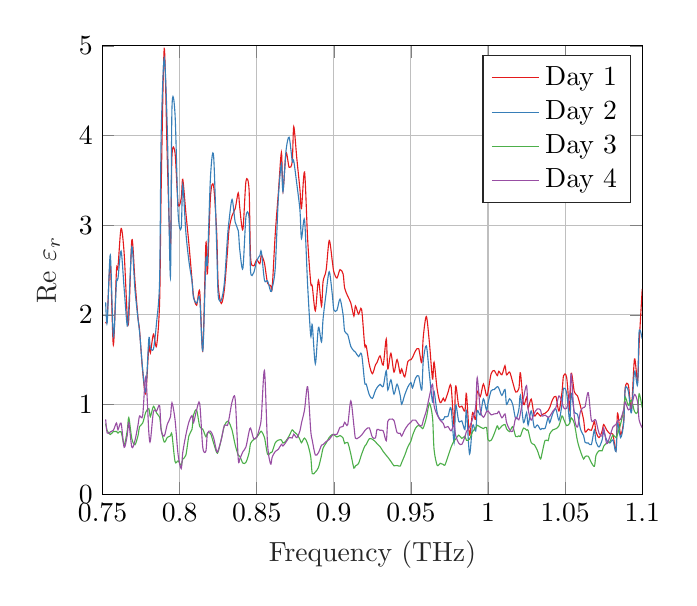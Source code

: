 % This file was created by matlab2tikz.
%
%The latest updates can be retrieved from
%  http://www.mathworks.com/matlabcentral/fileexchange/22022-matlab2tikz-matlab2tikz
%where you can also make suggestions and rate matlab2tikz.
%
\definecolor{mycolor1}{rgb}{0.894,0.102,0.11}%
\definecolor{mycolor2}{rgb}{0.216,0.494,0.722}%
\definecolor{mycolor3}{rgb}{0.302,0.686,0.29}%
\definecolor{mycolor4}{rgb}{0.596,0.306,0.639}%
\definecolor{mycolor5}{rgb}{1.0,0.498,0.0}%
\definecolor{mycolor6}{rgb}{1.0,1.0,0.2}%
\definecolor{mycolor7}{rgb}{0.651,0.337,0.157}%
\definecolor{mycolor8}{rgb}{0.969,0.506,0.749}%
%
\begin{tikzpicture}

\begin{axis}[%
xmin=0.75,
xmax=1.1,
xlabel style={font=\color{white!15!black}},
xlabel={Frequency (THz)},
ymin=0,
ymax=5,
ylabel style={font=\color{white!15!black}},
ylabel={Re $\varepsilon_r$},
axis background/.style={fill=white},
xmajorgrids,
ymajorgrids,
legend style={legend cell align=left, align=left, draw=white!15!black}
]
\addplot [smooth, color=mycolor1]
  table[row sep=crcr]{%
0.752	1.921\\
0.753	1.961\\
0.755	2.563\\
0.757	1.664\\
0.759	2.49\\
0.76	2.535\\
0.762	2.963\\
0.764	2.683\\
0.766	1.981\\
0.767	1.954\\
0.769	2.836\\
0.771	2.378\\
0.773	1.961\\
0.774	1.827\\
0.776	1.371\\
0.778	1.122\\
0.78	1.649\\
0.781	1.575\\
0.783	1.784\\
0.785	1.652\\
0.787	2.145\\
0.788	3.39\\
0.79	4.968\\
0.792	3.716\\
0.794	2.722\\
0.795	3.77\\
0.797	3.804\\
0.799	3.237\\
0.801	3.298\\
0.802	3.511\\
0.804	3.142\\
0.806	2.789\\
0.808	2.393\\
0.809	2.209\\
0.811	2.107\\
0.813	2.259\\
0.815	1.609\\
0.817	2.795\\
0.818	2.458\\
0.82	3.322\\
0.822	3.437\\
0.824	2.92\\
0.825	2.329\\
0.827	2.126\\
0.829	2.282\\
0.831	2.708\\
0.832	2.95\\
0.834	3.106\\
0.836	3.183\\
0.838	3.359\\
0.839	3.191\\
0.841	2.952\\
0.843	3.49\\
0.845	3.399\\
0.846	2.641\\
0.848	2.546\\
0.85	2.614\\
0.852	2.569\\
0.853	2.663\\
0.855	2.575\\
0.857	2.353\\
0.859	2.328\\
0.86	2.301\\
0.862	2.903\\
0.864	3.357\\
0.866	3.811\\
0.867	3.38\\
0.869	3.802\\
0.871	3.645\\
0.873	3.708\\
0.874	4.098\\
0.876	3.741\\
0.878	3.398\\
0.879	3.185\\
0.881	3.592\\
0.883	2.843\\
0.885	2.357\\
0.886	2.319\\
0.888	2.045\\
0.89	2.386\\
0.892	2.097\\
0.893	2.37\\
0.895	2.498\\
0.897	2.829\\
0.899	2.597\\
0.9	2.477\\
0.902	2.41\\
0.904	2.504\\
0.906	2.456\\
0.907	2.299\\
0.909	2.208\\
0.911	2.132\\
0.913	1.985\\
0.914	2.098\\
0.916	2.008\\
0.918	2.061\\
0.92	1.661\\
0.921	1.653\\
0.923	1.444\\
0.925	1.343\\
0.927	1.442\\
0.928	1.467\\
0.93	1.542\\
0.932	1.439\\
0.934	1.73\\
0.935	1.396\\
0.937	1.571\\
0.939	1.361\\
0.941	1.501\\
0.943	1.347\\
0.944	1.397\\
0.946	1.308\\
0.948	1.478\\
0.95	1.499\\
0.951	1.523\\
0.953	1.599\\
0.955	1.623\\
0.957	1.465\\
0.958	1.752\\
0.96	1.981\\
0.962	1.685\\
0.964	1.283\\
0.965	1.472\\
0.967	1.171\\
0.969	1.02\\
0.971	1.07\\
0.972	1.037\\
0.974	1.132\\
0.976	1.208\\
0.978	0.762\\
0.979	1.207\\
0.981	0.982\\
0.983	0.981\\
0.985	0.926\\
0.986	1.119\\
0.988	0.658\\
0.99	0.909\\
0.992	0.833\\
0.993	1.146\\
0.995	1.088\\
0.997	1.228\\
0.999	1.097\\
1.0	1.14\\
1.002	1.342\\
1.004	1.378\\
1.006	1.322\\
1.007	1.371\\
1.009	1.331\\
1.011	1.432\\
1.012	1.33\\
1.014	1.362\\
1.016	1.249\\
1.018	1.138\\
1.02	1.177\\
1.021	1.353\\
1.023	1.001\\
1.025	1.079\\
1.026	0.958\\
1.028	1.06\\
1.03	0.875\\
1.032	0.906\\
1.034	0.87\\
1.035	0.887\\
1.037	0.902\\
1.039	0.933\\
1.04	0.965\\
1.042	1.059\\
1.044	1.089\\
1.046	0.927\\
1.048	1.143\\
1.049	1.323\\
1.051	1.301\\
1.053	0.937\\
1.054	1.347\\
1.056	1.139\\
1.058	1.096\\
1.06	0.977\\
1.062	0.828\\
1.063	0.693\\
1.065	0.726\\
1.067	0.712\\
1.069	0.808\\
1.07	0.696\\
1.072	0.63\\
1.074	0.704\\
1.075	0.776\\
1.077	0.715\\
1.079	0.673\\
1.081	0.668\\
1.083	0.483\\
1.084	0.903\\
1.086	0.664\\
1.088	0.818\\
1.089	1.189\\
1.091	1.217\\
1.093	0.952\\
1.095	1.508\\
1.097	1.254\\
1.098	1.675\\
1.1	2.289\\
};
\addlegendentry{Day 1}

\addplot [smooth, color=mycolor2]
  table[row sep=crcr]{%
0.752	2.139\\
0.753	1.914\\
0.755	2.666\\
0.757	1.757\\
0.759	2.36\\
0.76	2.407\\
0.762	2.71\\
0.764	2.29\\
0.766	1.875\\
0.767	2.079\\
0.769	2.759\\
0.771	2.283\\
0.773	1.952\\
0.774	1.811\\
0.776	1.392\\
0.778	1.15\\
0.78	1.732\\
0.781	1.633\\
0.783	1.62\\
0.785	1.91\\
0.787	2.393\\
0.788	3.994\\
0.79	4.866\\
0.792	4.058\\
0.794	2.42\\
0.795	4.302\\
0.797	4.235\\
0.799	3.13\\
0.801	2.969\\
0.802	3.45\\
0.804	2.924\\
0.806	2.597\\
0.808	2.373\\
0.809	2.187\\
0.811	2.13\\
0.813	2.182\\
0.815	1.599\\
0.817	2.609\\
0.818	2.579\\
0.82	3.542\\
0.822	3.773\\
0.824	2.769\\
0.825	2.218\\
0.827	2.165\\
0.829	2.358\\
0.831	2.861\\
0.832	3.046\\
0.834	3.286\\
0.836	3.034\\
0.838	2.938\\
0.839	2.721\\
0.841	2.518\\
0.843	3.093\\
0.845	3.082\\
0.846	2.483\\
0.848	2.469\\
0.85	2.603\\
0.852	2.662\\
0.853	2.702\\
0.855	2.386\\
0.857	2.378\\
0.859	2.262\\
0.86	2.296\\
0.862	2.525\\
0.864	3.304\\
0.866	3.686\\
0.867	3.374\\
0.869	3.833\\
0.871	3.98\\
0.873	3.717\\
0.874	3.715\\
0.876	3.456\\
0.878	3.169\\
0.879	2.851\\
0.881	3.058\\
0.883	2.328\\
0.885	1.767\\
0.886	1.887\\
0.888	1.454\\
0.89	1.859\\
0.892	1.697\\
0.893	1.952\\
0.895	2.243\\
0.897	2.48\\
0.899	2.226\\
0.9	2.055\\
0.902	2.05\\
0.904	2.174\\
0.906	2.0\\
0.907	1.817\\
0.909	1.779\\
0.911	1.647\\
0.913	1.597\\
0.914	1.584\\
0.916	1.534\\
0.918	1.56\\
0.92	1.245\\
0.921	1.228\\
0.923	1.107\\
0.925	1.068\\
0.927	1.157\\
0.928	1.187\\
0.93	1.225\\
0.932	1.202\\
0.934	1.376\\
0.935	1.161\\
0.937	1.275\\
0.939	1.115\\
0.941	1.226\\
0.943	1.103\\
0.944	1.003\\
0.946	1.108\\
0.948	1.195\\
0.95	1.244\\
0.951	1.184\\
0.953	1.294\\
0.955	1.319\\
0.957	1.161\\
0.958	1.485\\
0.96	1.653\\
0.962	1.332\\
0.964	1.026\\
0.965	1.148\\
0.967	0.909\\
0.969	0.832\\
0.971	0.832\\
0.972	0.863\\
0.974	0.867\\
0.976	0.96\\
0.978	0.574\\
0.979	0.992\\
0.981	0.812\\
0.983	0.817\\
0.985	0.72\\
0.986	0.934\\
0.988	0.447\\
0.99	0.769\\
0.992	0.704\\
0.993	0.932\\
0.995	0.884\\
0.997	1.063\\
0.999	0.936\\
1.0	1.015\\
1.002	1.152\\
1.004	1.166\\
1.006	1.199\\
1.007	1.181\\
1.009	1.101\\
1.011	1.167\\
1.012	1.0\\
1.014	1.064\\
1.016	1.001\\
1.018	0.838\\
1.02	0.944\\
1.021	1.102\\
1.023	0.798\\
1.025	0.908\\
1.026	0.769\\
1.028	0.928\\
1.03	0.745\\
1.032	0.771\\
1.034	0.72\\
1.035	0.733\\
1.037	0.734\\
1.039	0.856\\
1.04	0.796\\
1.042	0.899\\
1.044	0.951\\
1.046	0.824\\
1.048	1.006\\
1.049	1.181\\
1.051	1.125\\
1.053	0.814\\
1.054	1.122\\
1.056	0.913\\
1.058	0.892\\
1.06	0.721\\
1.062	0.652\\
1.063	0.577\\
1.065	0.57\\
1.067	0.552\\
1.069	0.716\\
1.07	0.585\\
1.072	0.526\\
1.074	0.604\\
1.075	0.693\\
1.077	0.601\\
1.079	0.57\\
1.081	0.604\\
1.083	0.474\\
1.084	0.794\\
1.086	0.63\\
1.088	0.793\\
1.089	1.175\\
1.091	1.149\\
1.093	0.906\\
1.095	1.368\\
1.097	1.222\\
1.098	1.815\\
1.1	1.732\\
};
\addlegendentry{Day 2}

\addplot [smooth, color=mycolor3]
  table[row sep=crcr]{%
0.752	0.785\\
0.753	0.709\\
0.755	0.665\\
0.757	0.698\\
0.759	0.699\\
0.76	0.681\\
0.762	0.696\\
0.764	0.551\\
0.766	0.708\\
0.767	0.853\\
0.769	0.616\\
0.771	0.551\\
0.773	0.654\\
0.774	0.753\\
0.776	0.791\\
0.778	0.913\\
0.78	0.954\\
0.781	0.865\\
0.783	0.979\\
0.785	0.906\\
0.787	0.86\\
0.788	0.724\\
0.79	0.58\\
0.792	0.633\\
0.794	0.65\\
0.795	0.665\\
0.797	0.363\\
0.799	0.371\\
0.801	0.321\\
0.802	0.39\\
0.804	0.433\\
0.806	0.651\\
0.808	0.723\\
0.809	0.883\\
0.811	0.936\\
0.813	0.755\\
0.815	0.724\\
0.817	0.64\\
0.818	0.682\\
0.82	0.677\\
0.822	0.569\\
0.824	0.464\\
0.825	0.474\\
0.827	0.611\\
0.829	0.764\\
0.831	0.813\\
0.832	0.802\\
0.834	0.713\\
0.836	0.55\\
0.838	0.434\\
0.839	0.423\\
0.841	0.346\\
0.843	0.355\\
0.845	0.46\\
0.846	0.567\\
0.848	0.608\\
0.85	0.634\\
0.852	0.684\\
0.853	0.701\\
0.855	0.632\\
0.857	0.445\\
0.859	0.465\\
0.86	0.472\\
0.862	0.572\\
0.864	0.602\\
0.866	0.605\\
0.867	0.569\\
0.869	0.595\\
0.871	0.65\\
0.873	0.717\\
0.874	0.697\\
0.876	0.668\\
0.878	0.611\\
0.879	0.573\\
0.881	0.625\\
0.883	0.56\\
0.885	0.417\\
0.886	0.229\\
0.888	0.247\\
0.89	0.297\\
0.892	0.432\\
0.893	0.513\\
0.895	0.57\\
0.897	0.633\\
0.899	0.665\\
0.9	0.664\\
0.902	0.637\\
0.904	0.653\\
0.906	0.625\\
0.907	0.565\\
0.909	0.576\\
0.911	0.447\\
0.913	0.29\\
0.914	0.315\\
0.916	0.341\\
0.918	0.444\\
0.92	0.533\\
0.921	0.554\\
0.923	0.617\\
0.925	0.612\\
0.927	0.583\\
0.928	0.563\\
0.93	0.528\\
0.932	0.476\\
0.934	0.432\\
0.935	0.412\\
0.937	0.365\\
0.939	0.316\\
0.941	0.319\\
0.943	0.312\\
0.944	0.353\\
0.946	0.434\\
0.948	0.528\\
0.95	0.592\\
0.951	0.653\\
0.953	0.735\\
0.955	0.767\\
0.957	0.739\\
0.958	0.737\\
0.96	0.851\\
0.962	1.012\\
0.964	0.855\\
0.965	0.498\\
0.967	0.322\\
0.969	0.344\\
0.971	0.331\\
0.972	0.323\\
0.974	0.418\\
0.976	0.522\\
0.978	0.597\\
0.979	0.613\\
0.981	0.658\\
0.983	0.621\\
0.985	0.646\\
0.986	0.6\\
0.988	0.613\\
0.99	0.697\\
0.992	0.738\\
0.993	0.768\\
0.995	0.747\\
0.997	0.731\\
0.999	0.744\\
1.0	0.606\\
1.002	0.6\\
1.004	0.672\\
1.006	0.761\\
1.007	0.724\\
1.009	0.76\\
1.011	0.777\\
1.012	0.729\\
1.014	0.697\\
1.016	0.753\\
1.018	0.642\\
1.02	0.65\\
1.021	0.646\\
1.023	0.736\\
1.025	0.714\\
1.026	0.711\\
1.028	0.574\\
1.03	0.552\\
1.032	0.487\\
1.034	0.392\\
1.035	0.453\\
1.037	0.599\\
1.039	0.596\\
1.04	0.67\\
1.042	0.716\\
1.044	0.729\\
1.046	0.762\\
1.048	0.872\\
1.049	0.838\\
1.051	0.764\\
1.053	0.791\\
1.054	0.851\\
1.056	0.785\\
1.058	0.593\\
1.06	0.475\\
1.062	0.391\\
1.063	0.419\\
1.065	0.422\\
1.067	0.352\\
1.069	0.311\\
1.07	0.43\\
1.072	0.484\\
1.074	0.484\\
1.075	0.534\\
1.077	0.569\\
1.079	0.583\\
1.081	0.659\\
1.083	0.631\\
1.084	0.669\\
1.086	0.782\\
1.088	0.941\\
1.089	1.081\\
1.091	0.991\\
1.093	1.049\\
1.095	0.921\\
1.097	0.912\\
1.098	1.119\\
1.1	0.964\\
};
\addlegendentry{Day 3}

\addplot [smooth, color=mycolor4]
  table[row sep=crcr]{%
0.752	0.834\\
0.753	0.682\\
0.755	0.693\\
0.757	0.712\\
0.759	0.793\\
0.76	0.718\\
0.762	0.791\\
0.764	0.522\\
0.766	0.657\\
0.767	0.797\\
0.769	0.523\\
0.771	0.597\\
0.773	0.774\\
0.774	0.872\\
0.776	0.875\\
0.778	1.309\\
0.78	0.688\\
0.781	0.593\\
0.783	0.919\\
0.785	0.925\\
0.787	0.985\\
0.788	0.713\\
0.79	0.648\\
0.792	0.781\\
0.794	0.86\\
0.795	1.019\\
0.797	0.83\\
0.799	0.438\\
0.801	0.285\\
0.802	0.463\\
0.804	0.658\\
0.806	0.805\\
0.808	0.876\\
0.809	0.797\\
0.811	0.939\\
0.813	1.01\\
0.815	0.52\\
0.817	0.48\\
0.818	0.676\\
0.82	0.702\\
0.822	0.63\\
0.824	0.476\\
0.825	0.489\\
0.827	0.609\\
0.829	0.766\\
0.831	0.766\\
0.832	0.84\\
0.834	1.029\\
0.836	1.06\\
0.838	0.392\\
0.839	0.392\\
0.841	0.473\\
0.843	0.527\\
0.845	0.696\\
0.846	0.737\\
0.848	0.619\\
0.85	0.637\\
0.852	0.749\\
0.853	0.861\\
0.855	1.379\\
0.857	0.558\\
0.859	0.335\\
0.86	0.412\\
0.862	0.475\\
0.864	0.5\\
0.866	0.555\\
0.867	0.537\\
0.869	0.581\\
0.871	0.631\\
0.873	0.626\\
0.874	0.669\\
0.876	0.63\\
0.878	0.705\\
0.879	0.792\\
0.881	0.941\\
0.883	1.198\\
0.885	0.711\\
0.886	0.6\\
0.888	0.436\\
0.89	0.462\\
0.892	0.546\\
0.893	0.552\\
0.895	0.586\\
0.897	0.609\\
0.899	0.656\\
0.9	0.667\\
0.902	0.667\\
0.904	0.745\\
0.906	0.756\\
0.907	0.801\\
0.909	0.775\\
0.911	1.04\\
0.913	0.765\\
0.914	0.624\\
0.916	0.629\\
0.918	0.658\\
0.92	0.706\\
0.921	0.725\\
0.923	0.739\\
0.925	0.634\\
0.927	0.628\\
0.928	0.721\\
0.93	0.711\\
0.932	0.706\\
0.934	0.596\\
0.935	0.811\\
0.937	0.836\\
0.939	0.822\\
0.941	0.686\\
0.943	0.679\\
0.944	0.647\\
0.946	0.718\\
0.948	0.77\\
0.95	0.803\\
0.951	0.825\\
0.953	0.825\\
0.955	0.776\\
0.957	0.761\\
0.958	0.822\\
0.96	0.931\\
0.962	1.093\\
0.964	1.224\\
0.965	0.988\\
0.967	0.885\\
0.969	0.824\\
0.971	0.789\\
0.972	0.741\\
0.974	0.754\\
0.976	0.706\\
0.978	0.769\\
0.979	0.655\\
0.981	0.569\\
0.983	0.555\\
0.985	0.639\\
0.986	0.698\\
0.988	0.75\\
0.99	0.84\\
0.992	0.976\\
0.993	1.298\\
0.995	0.939\\
0.997	0.857\\
0.999	0.92\\
1.0	0.928\\
1.002	0.884\\
1.004	0.895\\
1.006	0.899\\
1.007	0.923\\
1.009	0.851\\
1.011	0.894\\
1.012	0.8\\
1.014	0.72\\
1.016	0.7\\
1.018	0.853\\
1.02	0.828\\
1.021	0.902\\
1.023	1.072\\
1.025	1.21\\
1.026	0.95\\
1.028	0.826\\
1.03	0.904\\
1.032	0.951\\
1.034	0.939\\
1.035	0.87\\
1.037	0.881\\
1.039	0.855\\
1.04	0.866\\
1.042	0.924\\
1.044	0.964\\
1.046	1.095\\
1.048	1.027\\
1.049	0.964\\
1.051	0.958\\
1.053	1.116\\
1.054	1.336\\
1.056	0.858\\
1.058	0.748\\
1.06	0.925\\
1.062	0.968\\
1.063	0.979\\
1.065	1.131\\
1.067	0.826\\
1.069	0.828\\
1.07	0.82\\
1.072	0.679\\
1.074	0.647\\
1.075	0.738\\
1.077	0.563\\
1.079	0.642\\
1.081	0.748\\
1.083	0.777\\
1.084	0.817\\
1.086	0.835\\
1.088	0.945\\
1.089	1.026\\
1.091	0.94\\
1.093	0.979\\
1.095	1.111\\
1.097	1.027\\
1.098	0.828\\
1.1	0.739\\
};
\addlegendentry{Day 4}

\end{axis}
\end{tikzpicture}%

